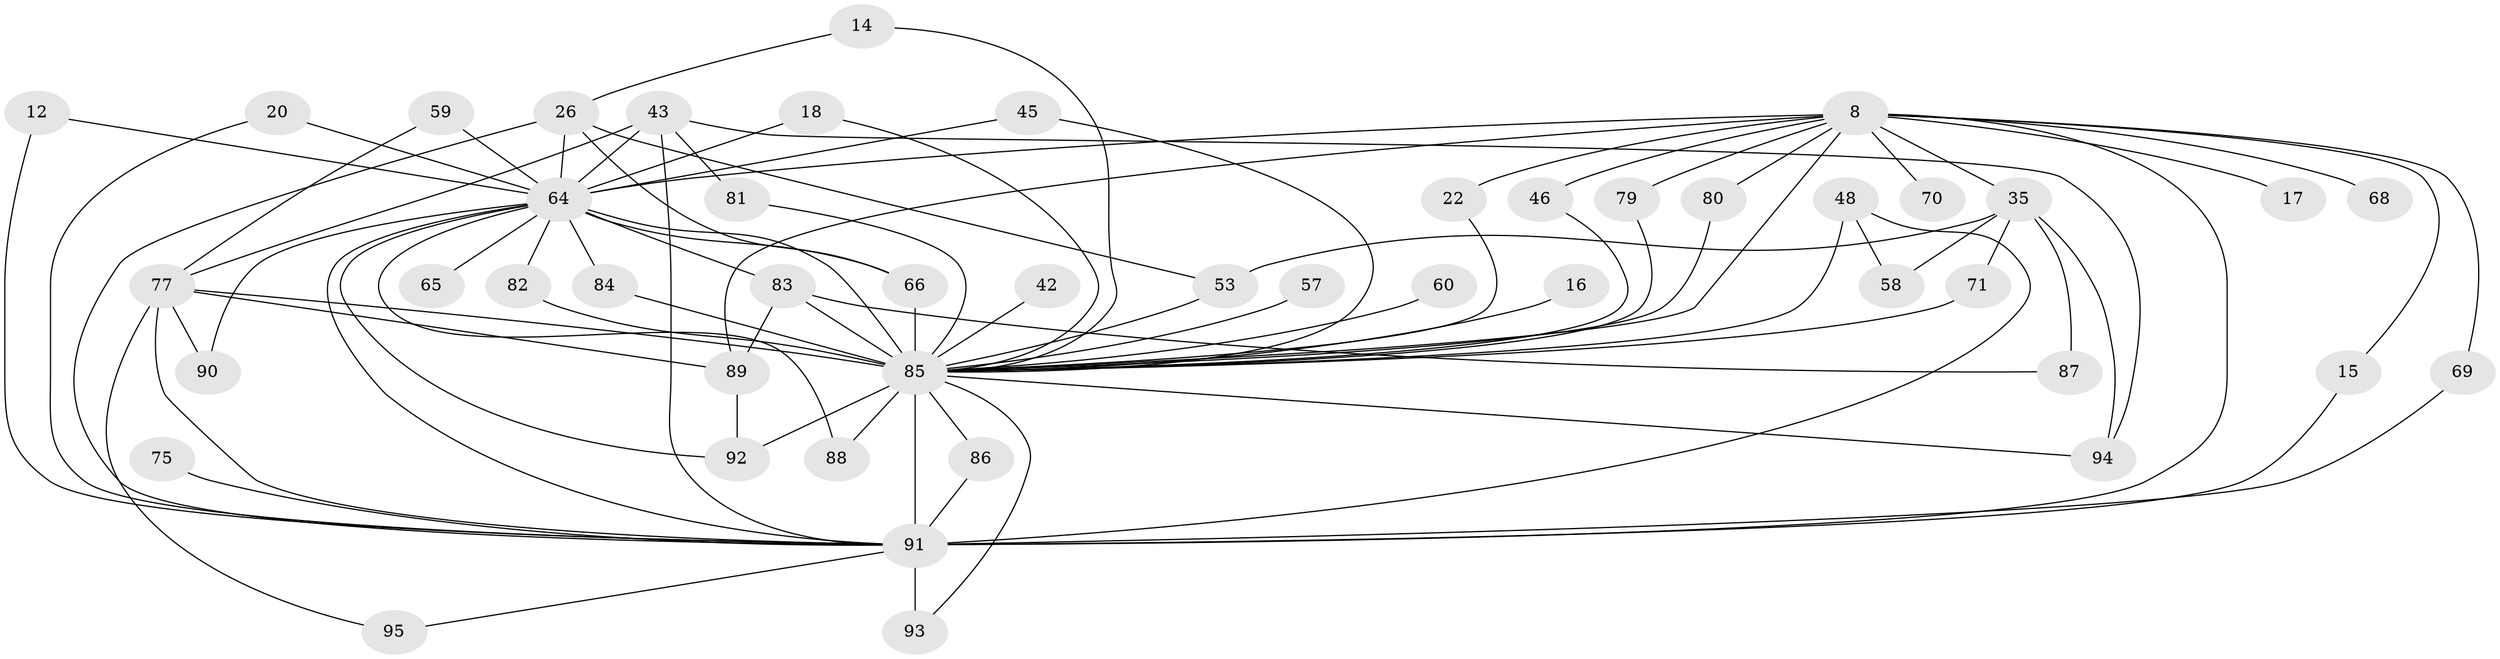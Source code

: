 // original degree distribution, {24: 0.010526315789473684, 17: 0.021052631578947368, 18: 0.010526315789473684, 19: 0.010526315789473684, 16: 0.010526315789473684, 13: 0.010526315789473684, 20: 0.010526315789473684, 33: 0.010526315789473684, 21: 0.010526315789473684, 6: 0.010526315789473684, 2: 0.5578947368421052, 5: 0.042105263157894736, 3: 0.18947368421052632, 10: 0.010526315789473684, 4: 0.07368421052631578, 8: 0.010526315789473684}
// Generated by graph-tools (version 1.1) at 2025/44/03/09/25 04:44:57]
// undirected, 47 vertices, 88 edges
graph export_dot {
graph [start="1"]
  node [color=gray90,style=filled];
  8 [super="+3"];
  12;
  14;
  15;
  16;
  17;
  18;
  20;
  22;
  26 [super="+23"];
  35;
  42;
  43 [super="+41"];
  45;
  46;
  48;
  53 [super="+51"];
  57;
  58 [super="+52"];
  59;
  60;
  64 [super="+39+9"];
  65;
  66 [super="+50+47+30"];
  68;
  69;
  70;
  71;
  75;
  77 [super="+25+38+56+37+55"];
  79;
  80 [super="+62"];
  81;
  82 [super="+78"];
  83 [super="+36+67+63"];
  84;
  85 [super="+24+10+7"];
  86;
  87;
  88 [super="+32"];
  89 [super="+74+72"];
  90;
  91 [super="+73+33+6"];
  92 [super="+29"];
  93 [super="+19"];
  94 [super="+49"];
  95 [super="+40"];
  8 -- 17 [weight=2];
  8 -- 22;
  8 -- 69;
  8 -- 70 [weight=2];
  8 -- 79;
  8 -- 68;
  8 -- 15;
  8 -- 35;
  8 -- 46;
  8 -- 85 [weight=8];
  8 -- 80;
  8 -- 64 [weight=2];
  8 -- 89;
  8 -- 91 [weight=7];
  12 -- 64;
  12 -- 91;
  14 -- 26;
  14 -- 85;
  15 -- 91;
  16 -- 85;
  18 -- 85;
  18 -- 64;
  20 -- 64;
  20 -- 91;
  22 -- 85;
  26 -- 64 [weight=2];
  26 -- 53;
  26 -- 66;
  26 -- 91;
  35 -- 58 [weight=2];
  35 -- 71;
  35 -- 87;
  35 -- 53;
  35 -- 94;
  42 -- 85 [weight=2];
  43 -- 81;
  43 -- 77;
  43 -- 64 [weight=3];
  43 -- 94;
  43 -- 91 [weight=2];
  45 -- 85;
  45 -- 64;
  46 -- 85;
  48 -- 58;
  48 -- 85;
  48 -- 91;
  53 -- 85;
  57 -- 85 [weight=2];
  59 -- 77;
  59 -- 64;
  60 -- 85 [weight=2];
  64 -- 85 [weight=5];
  64 -- 65;
  64 -- 66 [weight=2];
  64 -- 84;
  64 -- 88 [weight=2];
  64 -- 90;
  64 -- 92 [weight=2];
  64 -- 83;
  64 -- 82;
  64 -- 91 [weight=4];
  66 -- 85 [weight=3];
  69 -- 91;
  71 -- 85;
  75 -- 91 [weight=2];
  77 -- 95 [weight=2];
  77 -- 85 [weight=3];
  77 -- 90;
  77 -- 89;
  77 -- 91 [weight=2];
  79 -- 85;
  80 -- 85;
  81 -- 85;
  82 -- 85 [weight=3];
  83 -- 85 [weight=6];
  83 -- 89;
  83 -- 87;
  84 -- 85;
  85 -- 94 [weight=2];
  85 -- 92;
  85 -- 93;
  85 -- 88 [weight=2];
  85 -- 86;
  85 -- 91 [weight=17];
  86 -- 91;
  89 -- 92;
  91 -- 93 [weight=2];
  91 -- 95 [weight=2];
}
